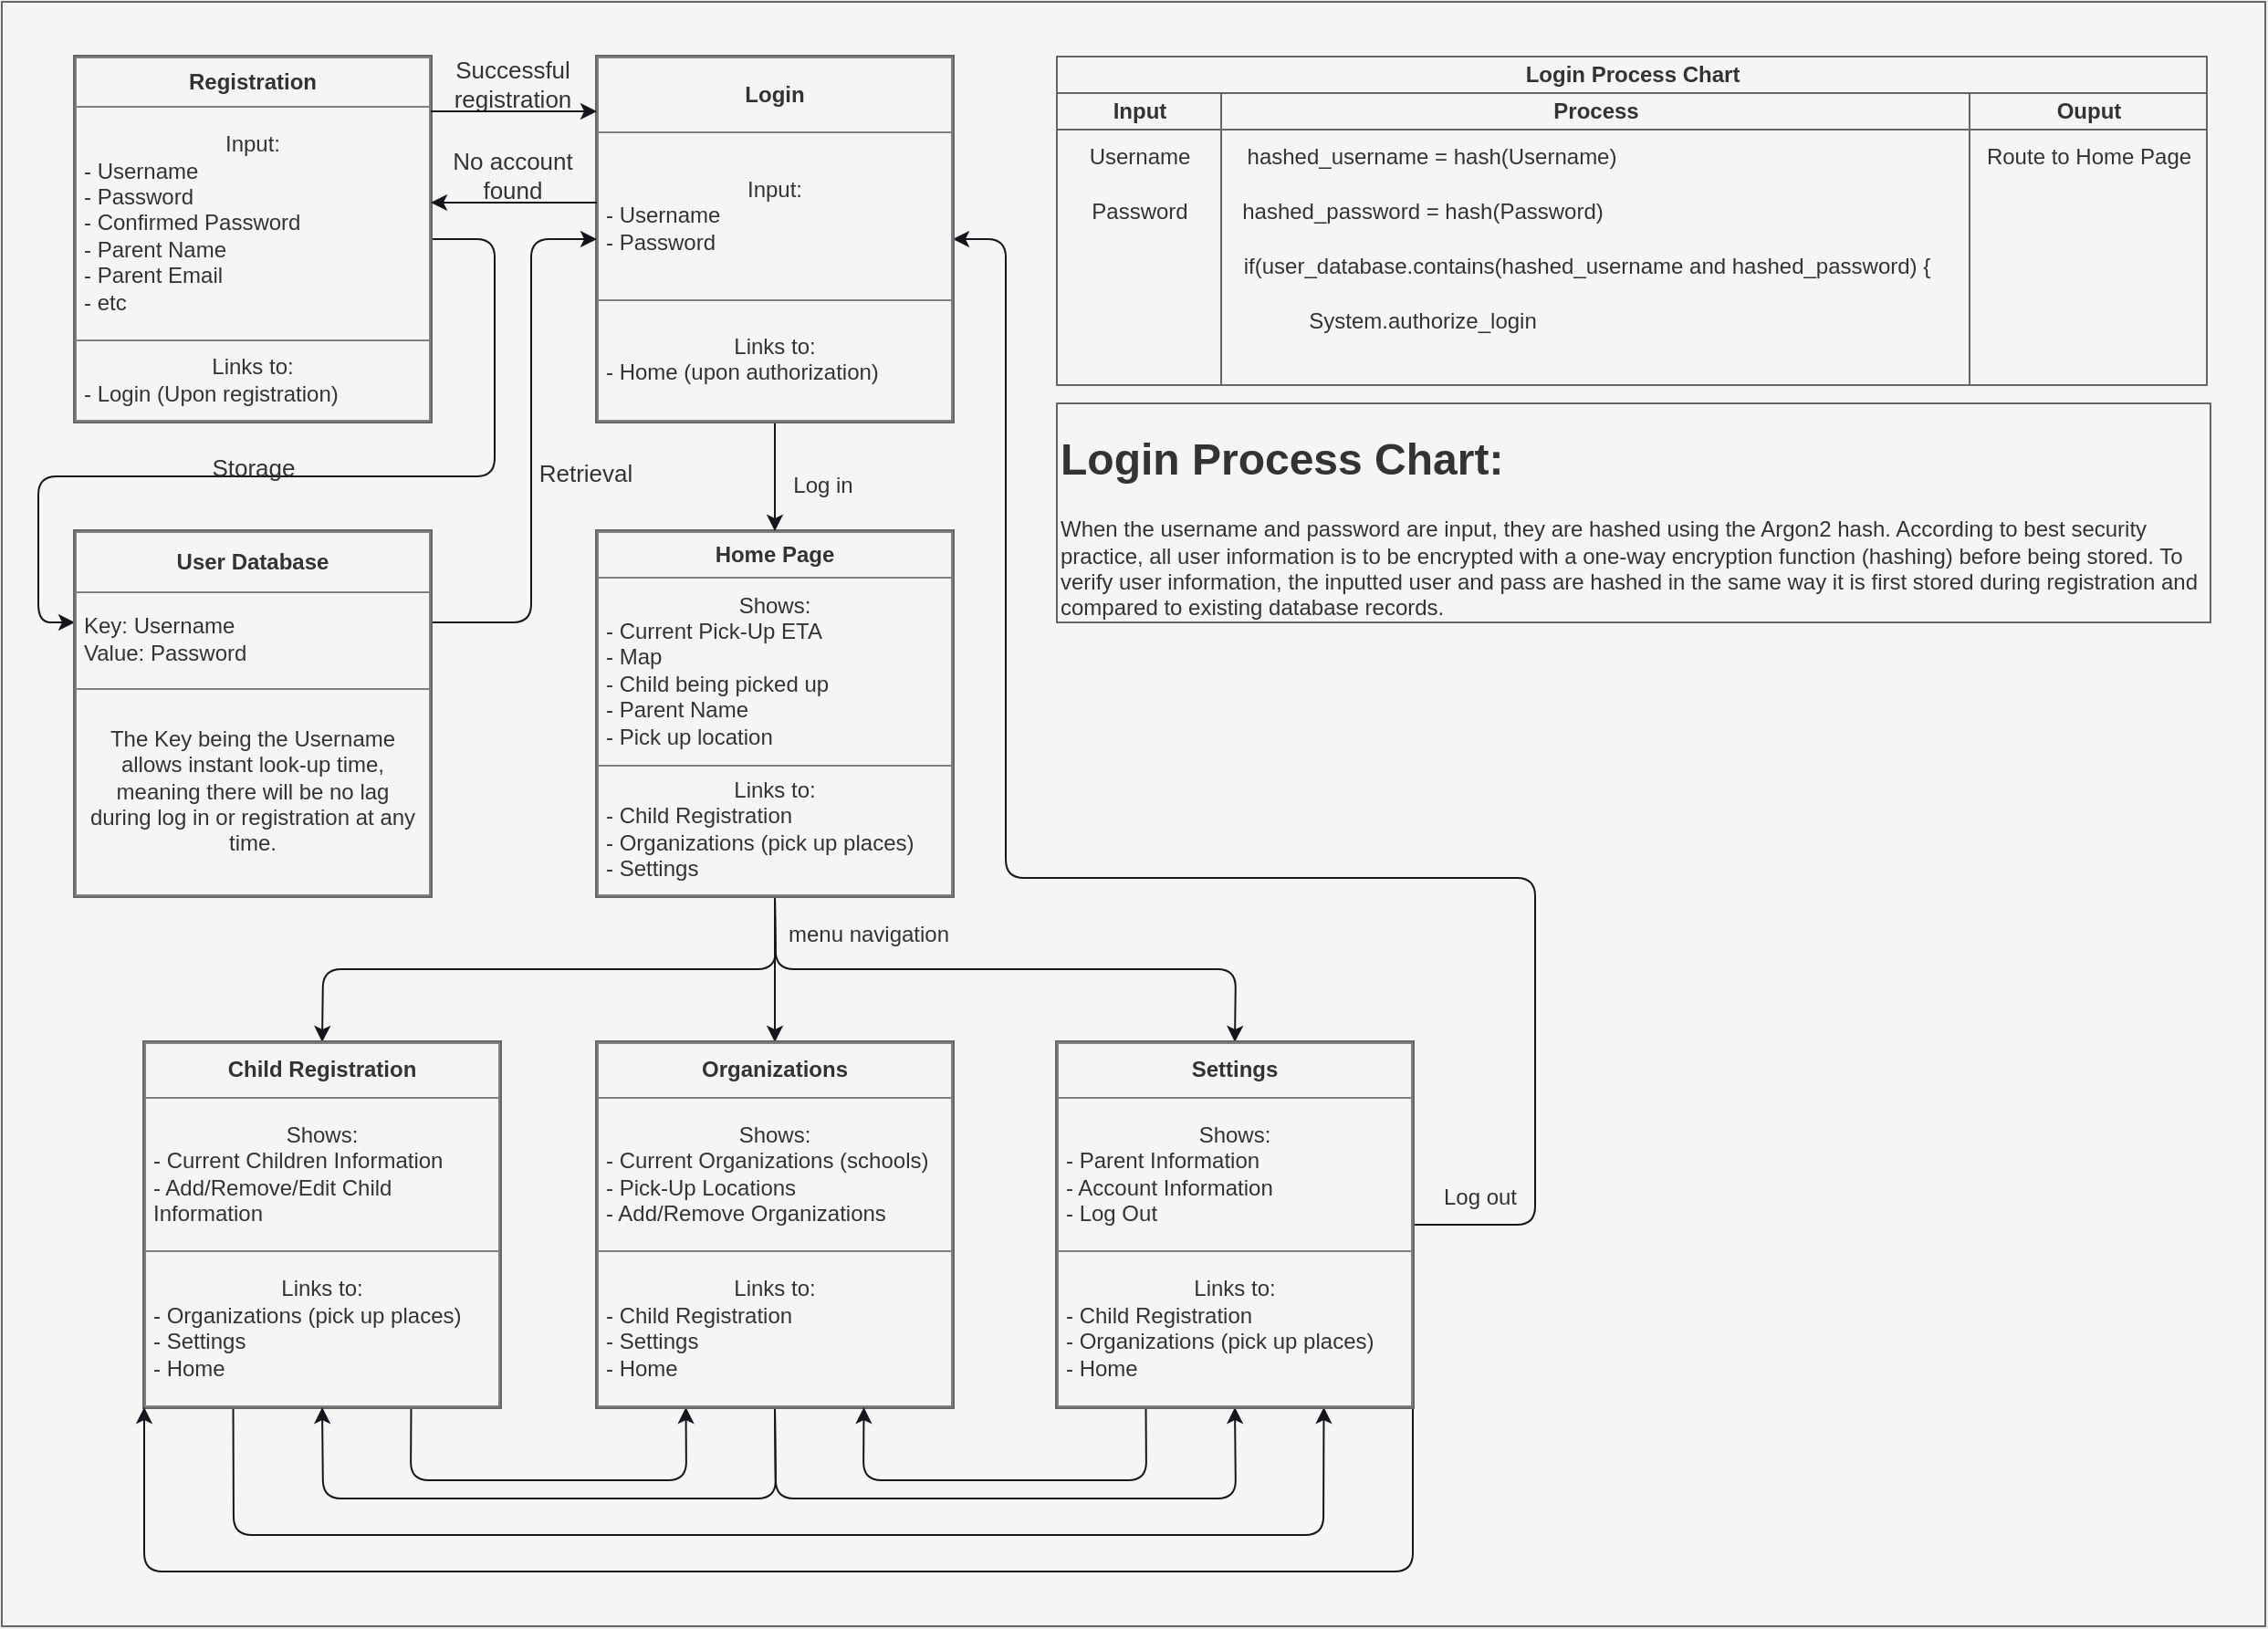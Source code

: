 <mxfile>
    <diagram id="YfftV5SUbpp-WOaz0dll" name="Page-1">
        <mxGraphModel dx="1106" dy="701" grid="1" gridSize="10" guides="1" tooltips="1" connect="1" arrows="1" fold="1" page="1" pageScale="1" pageWidth="850" pageHeight="1100" background="#F0F0F0" math="0" shadow="0">
            <root>
                <mxCell id="0"/>
                <mxCell id="1" parent="0"/>
                <mxCell id="42" value="" style="rounded=0;whiteSpace=wrap;html=1;labelBackgroundColor=none;fontColor=#333333;fillColor=#f5f5f5;strokeColor=#666666;" vertex="1" parent="1">
                    <mxGeometry width="1240" height="890" as="geometry"/>
                </mxCell>
                <mxCell id="7" style="edgeStyle=none;html=1;exitX=0.5;exitY=1;exitDx=0;exitDy=0;entryX=0.5;entryY=0;entryDx=0;entryDy=0;fontColor=#F0F0F0;labelBackgroundColor=none;strokeColor=#18141D;" edge="1" parent="1" source="3" target="4">
                    <mxGeometry relative="1" as="geometry">
                        <Array as="points">
                            <mxPoint x="424" y="530"/>
                            <mxPoint x="176" y="530"/>
                        </Array>
                    </mxGeometry>
                </mxCell>
                <mxCell id="8" style="edgeStyle=none;html=1;exitX=0.5;exitY=1;exitDx=0;exitDy=0;entryX=0.5;entryY=0;entryDx=0;entryDy=0;fontColor=#F0F0F0;labelBackgroundColor=none;strokeColor=#18141D;" edge="1" parent="1" source="3" target="5">
                    <mxGeometry relative="1" as="geometry"/>
                </mxCell>
                <mxCell id="9" style="edgeStyle=none;html=1;exitX=0.5;exitY=1;exitDx=0;exitDy=0;entryX=0.5;entryY=0;entryDx=0;entryDy=0;fontColor=#F0F0F0;labelBackgroundColor=none;strokeColor=#18141D;" edge="1" parent="1" source="3" target="6">
                    <mxGeometry relative="1" as="geometry">
                        <Array as="points">
                            <mxPoint x="424" y="530"/>
                            <mxPoint x="676" y="530"/>
                        </Array>
                    </mxGeometry>
                </mxCell>
                <mxCell id="3" value="&lt;table border=&quot;1&quot; width=&quot;100%&quot; height=&quot;100%&quot; cellpadding=&quot;4&quot; style=&quot;width:100%;height:100%;border-collapse:collapse;&quot;&gt;&lt;tbody&gt;&lt;tr&gt;&lt;th align=&quot;center&quot;&gt;Home Page&lt;/th&gt;&lt;/tr&gt;&lt;tr&gt;&lt;td&gt;&lt;div style=&quot;text-align: center;&quot;&gt;&lt;span style=&quot;&quot;&gt;Shows:&lt;/span&gt;&lt;/div&gt;- Current Pick-Up ETA&lt;br&gt;- Map&lt;br&gt;- Child being picked up&lt;br&gt;- Parent Name&lt;br&gt;- Pick up location&lt;/td&gt;&lt;/tr&gt;&lt;tr&gt;&lt;td&gt;&lt;div style=&quot;text-align: center;&quot;&gt;&lt;span style=&quot;&quot;&gt;Links to:&lt;/span&gt;&lt;/div&gt;- Child Registration&lt;br&gt;- Organizations (pick up places)&lt;br&gt;- Settings&lt;/td&gt;&lt;/tr&gt;&lt;/tbody&gt;&lt;/table&gt;" style="text;html=1;whiteSpace=wrap;strokeColor=#666666;fillColor=#f5f5f5;overflow=fill;strokeWidth=2;fontColor=#333333;labelBackgroundColor=none;" vertex="1" parent="1">
                    <mxGeometry x="326" y="290" width="195" height="200" as="geometry"/>
                </mxCell>
                <mxCell id="37" style="edgeStyle=none;html=1;exitX=0.75;exitY=1;exitDx=0;exitDy=0;entryX=0.25;entryY=1;entryDx=0;entryDy=0;fontColor=#F0F0F0;labelBackgroundColor=none;strokeColor=#18141D;" edge="1" parent="1" source="4" target="5">
                    <mxGeometry relative="1" as="geometry">
                        <Array as="points">
                            <mxPoint x="224" y="810"/>
                            <mxPoint x="375" y="810"/>
                        </Array>
                    </mxGeometry>
                </mxCell>
                <mxCell id="38" style="edgeStyle=none;html=1;exitX=0.25;exitY=1;exitDx=0;exitDy=0;entryX=0.75;entryY=1;entryDx=0;entryDy=0;fontColor=#F0F0F0;labelBackgroundColor=none;strokeColor=#18141D;" edge="1" parent="1" source="4" target="6">
                    <mxGeometry relative="1" as="geometry">
                        <Array as="points">
                            <mxPoint x="127" y="840"/>
                            <mxPoint x="724" y="840"/>
                        </Array>
                    </mxGeometry>
                </mxCell>
                <mxCell id="4" value="&lt;table border=&quot;1&quot; width=&quot;100%&quot; height=&quot;100%&quot; cellpadding=&quot;4&quot; style=&quot;width:100%;height:100%;border-collapse:collapse;&quot;&gt;&lt;tbody&gt;&lt;tr&gt;&lt;th align=&quot;center&quot;&gt;Child Registration&lt;/th&gt;&lt;/tr&gt;&lt;tr&gt;&lt;td&gt;&lt;div style=&quot;text-align: center;&quot;&gt;&lt;span style=&quot;&quot;&gt;Shows:&lt;/span&gt;&lt;/div&gt;- Current Children Information&lt;br&gt;- Add/Remove/Edit Child Information&lt;br&gt;&lt;/td&gt;&lt;/tr&gt;&lt;tr&gt;&lt;td&gt;&lt;div style=&quot;text-align: center;&quot;&gt;&lt;span style=&quot;&quot;&gt;Links to:&lt;/span&gt;&lt;/div&gt;- Organizations (pick up places)&lt;br&gt;- Settings&lt;br&gt;- Home&lt;/td&gt;&lt;/tr&gt;&lt;/tbody&gt;&lt;/table&gt;" style="text;html=1;whiteSpace=wrap;strokeColor=#666666;fillColor=#f5f5f5;overflow=fill;strokeWidth=2;fontColor=#333333;labelBackgroundColor=none;" vertex="1" parent="1">
                    <mxGeometry x="78" y="570" width="195" height="200" as="geometry"/>
                </mxCell>
                <mxCell id="33" style="edgeStyle=none;html=1;exitX=0.5;exitY=1;exitDx=0;exitDy=0;entryX=0.5;entryY=1;entryDx=0;entryDy=0;fontColor=#F0F0F0;labelBackgroundColor=none;strokeColor=#18141D;" edge="1" parent="1" source="5" target="4">
                    <mxGeometry relative="1" as="geometry">
                        <Array as="points">
                            <mxPoint x="424" y="820"/>
                            <mxPoint x="176" y="820"/>
                        </Array>
                    </mxGeometry>
                </mxCell>
                <mxCell id="34" style="edgeStyle=none;html=1;exitX=0.5;exitY=1;exitDx=0;exitDy=0;entryX=0.5;entryY=1;entryDx=0;entryDy=0;fontColor=#F0F0F0;labelBackgroundColor=none;strokeColor=#18141D;" edge="1" parent="1" source="5" target="6">
                    <mxGeometry relative="1" as="geometry">
                        <Array as="points">
                            <mxPoint x="424" y="820"/>
                            <mxPoint x="676" y="820"/>
                        </Array>
                    </mxGeometry>
                </mxCell>
                <mxCell id="5" value="&lt;table border=&quot;1&quot; width=&quot;100%&quot; height=&quot;100%&quot; cellpadding=&quot;4&quot; style=&quot;width:100%;height:100%;border-collapse:collapse;&quot;&gt;&lt;tbody&gt;&lt;tr&gt;&lt;th align=&quot;center&quot;&gt;Organizations&lt;/th&gt;&lt;/tr&gt;&lt;tr&gt;&lt;td&gt;&lt;div style=&quot;text-align: center;&quot;&gt;&lt;span style=&quot;&quot;&gt;Shows:&lt;/span&gt;&lt;/div&gt;- Current Organizations (schools)&lt;br&gt;- Pick-Up Locations&lt;br&gt;- Add/Remove Organizations&lt;br&gt;&lt;/td&gt;&lt;/tr&gt;&lt;tr&gt;&lt;td&gt;&lt;div style=&quot;text-align: center;&quot;&gt;&lt;span style=&quot;&quot;&gt;Links to:&lt;/span&gt;&lt;/div&gt;- Child Registration&lt;br&gt;- Settings&lt;br&gt;- Home&lt;/td&gt;&lt;/tr&gt;&lt;/tbody&gt;&lt;/table&gt;" style="text;html=1;whiteSpace=wrap;strokeColor=#666666;fillColor=#f5f5f5;overflow=fill;strokeWidth=2;fontColor=#333333;labelBackgroundColor=none;" vertex="1" parent="1">
                    <mxGeometry x="326" y="570" width="195" height="200" as="geometry"/>
                </mxCell>
                <mxCell id="31" style="edgeStyle=none;html=1;exitX=1;exitY=0.5;exitDx=0;exitDy=0;entryX=1;entryY=0.5;entryDx=0;entryDy=0;fontColor=#F0F0F0;labelBackgroundColor=none;strokeColor=#18141D;" edge="1" parent="1" source="6" target="10">
                    <mxGeometry relative="1" as="geometry">
                        <Array as="points">
                            <mxPoint x="840" y="670"/>
                            <mxPoint x="840" y="480"/>
                            <mxPoint x="550" y="480"/>
                            <mxPoint x="550" y="130"/>
                        </Array>
                    </mxGeometry>
                </mxCell>
                <mxCell id="36" style="edgeStyle=none;html=1;exitX=0.25;exitY=1;exitDx=0;exitDy=0;entryX=0.75;entryY=1;entryDx=0;entryDy=0;fontColor=#F0F0F0;labelBackgroundColor=none;strokeColor=#18141D;" edge="1" parent="1" source="6" target="5">
                    <mxGeometry relative="1" as="geometry">
                        <Array as="points">
                            <mxPoint x="627" y="810"/>
                            <mxPoint x="472" y="810"/>
                        </Array>
                    </mxGeometry>
                </mxCell>
                <mxCell id="39" style="edgeStyle=none;html=1;exitX=1;exitY=1;exitDx=0;exitDy=0;entryX=0;entryY=1;entryDx=0;entryDy=0;fontColor=#F0F0F0;labelBackgroundColor=none;strokeColor=#18141D;" edge="1" parent="1" source="6" target="4">
                    <mxGeometry relative="1" as="geometry">
                        <Array as="points">
                            <mxPoint x="773" y="860"/>
                            <mxPoint x="78" y="860"/>
                        </Array>
                    </mxGeometry>
                </mxCell>
                <mxCell id="6" value="&lt;table border=&quot;1&quot; width=&quot;100%&quot; height=&quot;100%&quot; cellpadding=&quot;4&quot; style=&quot;width:100%;height:100%;border-collapse:collapse;&quot;&gt;&lt;tbody&gt;&lt;tr&gt;&lt;th align=&quot;center&quot;&gt;Settings&lt;/th&gt;&lt;/tr&gt;&lt;tr&gt;&lt;td&gt;&lt;div style=&quot;text-align: center;&quot;&gt;&lt;span style=&quot;&quot;&gt;Shows:&lt;/span&gt;&lt;/div&gt;- Parent Information&lt;br&gt;- Account Information&lt;br&gt;- Log Out&lt;/td&gt;&lt;/tr&gt;&lt;tr&gt;&lt;td&gt;&lt;div style=&quot;text-align: center;&quot;&gt;&lt;span style=&quot;&quot;&gt;Links to:&lt;/span&gt;&lt;/div&gt;- Child Registration&lt;br&gt;- Organizations (pick up places)&lt;br&gt;- Home&lt;br&gt;&lt;/td&gt;&lt;/tr&gt;&lt;/tbody&gt;&lt;/table&gt;" style="text;html=1;whiteSpace=wrap;strokeColor=#666666;fillColor=#f5f5f5;overflow=fill;strokeWidth=2;fontColor=#333333;labelBackgroundColor=none;" vertex="1" parent="1">
                    <mxGeometry x="578" y="570" width="195" height="200" as="geometry"/>
                </mxCell>
                <mxCell id="11" style="edgeStyle=none;html=1;exitX=0.5;exitY=1;exitDx=0;exitDy=0;entryX=0.5;entryY=0;entryDx=0;entryDy=0;fontColor=#F0F0F0;labelBackgroundColor=none;strokeColor=#18141D;" edge="1" parent="1" source="10" target="3">
                    <mxGeometry relative="1" as="geometry"/>
                </mxCell>
                <mxCell id="10" value="&lt;table border=&quot;1&quot; width=&quot;100%&quot; height=&quot;100%&quot; cellpadding=&quot;4&quot; style=&quot;width:100%;height:100%;border-collapse:collapse;&quot;&gt;&lt;tbody&gt;&lt;tr&gt;&lt;th align=&quot;center&quot;&gt;Login&lt;/th&gt;&lt;/tr&gt;&lt;tr&gt;&lt;td&gt;&lt;div style=&quot;text-align: center;&quot;&gt;&lt;span style=&quot;&quot;&gt;Input:&lt;/span&gt;&lt;/div&gt;&lt;div style=&quot;&quot;&gt;- Username&lt;/div&gt;&lt;div style=&quot;&quot;&gt;- Password&lt;/div&gt;&lt;/td&gt;&lt;/tr&gt;&lt;tr&gt;&lt;td&gt;&lt;div style=&quot;text-align: center;&quot;&gt;&lt;span style=&quot;&quot;&gt;Links to:&lt;/span&gt;&lt;/div&gt;- Home (upon authorization)&lt;/td&gt;&lt;/tr&gt;&lt;/tbody&gt;&lt;/table&gt;" style="text;html=1;whiteSpace=wrap;strokeColor=#666666;fillColor=#f5f5f5;overflow=fill;strokeWidth=2;fontColor=#333333;labelBackgroundColor=none;" vertex="1" parent="1">
                    <mxGeometry x="326" y="30" width="195" height="200" as="geometry"/>
                </mxCell>
                <mxCell id="12" value="Login Process Chart" style="swimlane;childLayout=stackLayout;resizeParent=1;resizeParentMax=0;startSize=20;html=1;fontColor=#333333;labelBackgroundColor=none;fillColor=#f5f5f5;strokeColor=#666666;" vertex="1" parent="1">
                    <mxGeometry x="578" y="30" width="630" height="180" as="geometry"/>
                </mxCell>
                <mxCell id="13" value="Input" style="swimlane;startSize=20;html=1;fontColor=#333333;labelBackgroundColor=none;fillColor=#f5f5f5;strokeColor=#666666;" vertex="1" parent="12">
                    <mxGeometry y="20" width="90" height="160" as="geometry">
                        <mxRectangle y="20" width="40" height="460" as="alternateBounds"/>
                    </mxGeometry>
                </mxCell>
                <mxCell id="14" value="Username" style="text;html=1;align=center;verticalAlign=middle;resizable=0;points=[];autosize=1;strokeColor=none;fillColor=none;fontColor=#333333;labelBackgroundColor=none;" vertex="1" parent="13">
                    <mxGeometry x="5.0" y="20" width="80" height="30" as="geometry"/>
                </mxCell>
                <mxCell id="15" value="Password" style="text;html=1;align=center;verticalAlign=middle;resizable=0;points=[];autosize=1;strokeColor=none;fillColor=none;fontColor=#333333;labelBackgroundColor=none;" vertex="1" parent="13">
                    <mxGeometry x="5.0" y="50" width="80" height="30" as="geometry"/>
                </mxCell>
                <mxCell id="16" value="Process" style="swimlane;startSize=20;html=1;fontColor=#333333;labelBackgroundColor=none;fillColor=#f5f5f5;swimlaneLine=1;strokeColor=#666666;" vertex="1" parent="12">
                    <mxGeometry x="90" y="20" width="410" height="160" as="geometry"/>
                </mxCell>
                <mxCell id="24" value="hashed_username = hash(Username)" style="text;html=1;align=center;verticalAlign=middle;resizable=0;points=[];autosize=1;strokeColor=none;fillColor=none;fontColor=#333333;labelBackgroundColor=none;" vertex="1" parent="16">
                    <mxGeometry y="20" width="230" height="30" as="geometry"/>
                </mxCell>
                <mxCell id="25" value="hashed_password = hash(Password)" style="text;html=1;align=center;verticalAlign=middle;resizable=0;points=[];autosize=1;strokeColor=none;fillColor=none;fontColor=#333333;labelBackgroundColor=none;" vertex="1" parent="16">
                    <mxGeometry y="50" width="220" height="30" as="geometry"/>
                </mxCell>
                <mxCell id="26" value="if(user_database.contains(hashed_username and hashed_password) {" style="text;html=1;align=center;verticalAlign=middle;resizable=0;points=[];autosize=1;strokeColor=none;fillColor=none;fontColor=#333333;labelBackgroundColor=none;" vertex="1" parent="16">
                    <mxGeometry y="80" width="400" height="30" as="geometry"/>
                </mxCell>
                <mxCell id="28" value="System.authorize_login" style="text;html=1;align=center;verticalAlign=middle;resizable=0;points=[];autosize=1;strokeColor=none;fillColor=none;fontColor=#333333;labelBackgroundColor=none;" vertex="1" parent="16">
                    <mxGeometry x="35" y="110" width="150" height="30" as="geometry"/>
                </mxCell>
                <mxCell id="22" value="Ouput" style="swimlane;startSize=20;html=1;fontColor=#333333;labelBackgroundColor=none;fillColor=#f5f5f5;strokeColor=#666666;" vertex="1" parent="12">
                    <mxGeometry x="500" y="20" width="130" height="160" as="geometry"/>
                </mxCell>
                <mxCell id="23" value="Route to Home Page" style="text;html=1;align=center;verticalAlign=middle;resizable=0;points=[];autosize=1;strokeColor=none;fillColor=none;fontColor=#333333;labelBackgroundColor=none;" vertex="1" parent="22">
                    <mxGeometry x="-5" y="20" width="140" height="30" as="geometry"/>
                </mxCell>
                <mxCell id="32" value="Log out" style="text;html=1;strokeColor=none;fillColor=none;align=center;verticalAlign=middle;whiteSpace=wrap;rounded=0;fontColor=#333333;labelBackgroundColor=none;" vertex="1" parent="1">
                    <mxGeometry x="780" y="640" width="60" height="30" as="geometry"/>
                </mxCell>
                <mxCell id="43" value="Log in" style="text;html=1;strokeColor=none;fillColor=none;align=center;verticalAlign=middle;whiteSpace=wrap;rounded=0;fontColor=#333333;labelBackgroundColor=none;" vertex="1" parent="1">
                    <mxGeometry x="420" y="250" width="60" height="30" as="geometry"/>
                </mxCell>
                <mxCell id="44" value="menu navigation" style="text;html=1;strokeColor=none;fillColor=none;align=center;verticalAlign=middle;whiteSpace=wrap;rounded=0;fontColor=#333333;labelBackgroundColor=none;" vertex="1" parent="1">
                    <mxGeometry x="420" y="496" width="110" height="29" as="geometry"/>
                </mxCell>
                <mxCell id="45" value="&lt;h1&gt;Login Process Chart:&lt;/h1&gt;&lt;div&gt;When the username and password are input, they are hashed using the Argon2 hash. According to best security practice, all user information is to be encrypted with a one-way encryption function (hashing) before being stored. To verify user information, the inputted user and pass are hashed in the same way it is first stored during registration and compared to existing database records.&lt;/div&gt;" style="whiteSpace=wrap;html=1;rotation=0;labelBackgroundColor=none;fontColor=#333333;fillColor=#f5f5f5;strokeColor=#666666;align=left;" vertex="1" parent="1">
                    <mxGeometry x="578" y="220" width="632" height="120" as="geometry"/>
                </mxCell>
                <mxCell id="59" style="edgeStyle=none;html=1;exitX=1;exitY=0.5;exitDx=0;exitDy=0;entryX=0;entryY=0.25;entryDx=0;entryDy=0;labelBackgroundColor=none;strokeColor=#18141D;fontSize=13;fontColor=#F0F0F0;" edge="1" parent="1" source="46" target="52">
                    <mxGeometry relative="1" as="geometry">
                        <Array as="points">
                            <mxPoint x="270" y="130"/>
                            <mxPoint x="270" y="260"/>
                            <mxPoint x="20" y="260"/>
                            <mxPoint x="20" y="340"/>
                        </Array>
                    </mxGeometry>
                </mxCell>
                <mxCell id="46" value="&lt;table border=&quot;1&quot; width=&quot;100%&quot; height=&quot;100%&quot; cellpadding=&quot;4&quot; style=&quot;width:100%;height:100%;border-collapse:collapse;&quot;&gt;&lt;tbody&gt;&lt;tr&gt;&lt;th align=&quot;center&quot;&gt;Registration&lt;/th&gt;&lt;/tr&gt;&lt;tr&gt;&lt;td&gt;&lt;div style=&quot;text-align: center;&quot;&gt;&lt;span style=&quot;&quot;&gt;Input:&lt;/span&gt;&lt;/div&gt;&lt;div style=&quot;&quot;&gt;- Username&lt;/div&gt;&lt;div style=&quot;&quot;&gt;- Password&lt;/div&gt;&lt;div style=&quot;&quot;&gt;- Confirmed Password&lt;/div&gt;&lt;div style=&quot;&quot;&gt;- Parent Name&lt;/div&gt;&lt;div style=&quot;&quot;&gt;- Parent Email&lt;/div&gt;&lt;div style=&quot;&quot;&gt;- etc&lt;/div&gt;&lt;/td&gt;&lt;/tr&gt;&lt;tr&gt;&lt;td&gt;&lt;div style=&quot;text-align: center;&quot;&gt;&lt;span style=&quot;&quot;&gt;Links to:&lt;/span&gt;&lt;/div&gt;- Login (Upon registration)&lt;/td&gt;&lt;/tr&gt;&lt;/tbody&gt;&lt;/table&gt;" style="text;html=1;whiteSpace=wrap;strokeColor=#666666;fillColor=#f5f5f5;overflow=fill;strokeWidth=2;fontColor=#333333;labelBackgroundColor=none;" vertex="1" parent="1">
                    <mxGeometry x="40" y="30" width="195" height="200" as="geometry"/>
                </mxCell>
                <mxCell id="49" value="No account found" style="text;html=1;align=center;verticalAlign=middle;whiteSpace=wrap;rounded=0;labelBackgroundColor=none;fontSize=13;fillColor=none;fontColor=#333333;strokeColor=none;" vertex="1" parent="1">
                    <mxGeometry x="230" y="80" width="100" height="30" as="geometry"/>
                </mxCell>
                <mxCell id="50" value="Successful registration" style="text;html=1;align=center;verticalAlign=middle;whiteSpace=wrap;rounded=0;labelBackgroundColor=none;fontSize=13;fillColor=none;fontColor=#333333;strokeColor=none;" vertex="1" parent="1">
                    <mxGeometry x="230" y="30" width="100" height="30" as="geometry"/>
                </mxCell>
                <mxCell id="58" style="edgeStyle=none;html=1;exitX=1;exitY=0.25;exitDx=0;exitDy=0;entryX=0;entryY=0.5;entryDx=0;entryDy=0;labelBackgroundColor=none;strokeColor=#18141D;fontSize=13;fontColor=#F0F0F0;" edge="1" parent="1" source="52" target="10">
                    <mxGeometry relative="1" as="geometry">
                        <Array as="points">
                            <mxPoint x="290" y="340"/>
                            <mxPoint x="290" y="130"/>
                        </Array>
                    </mxGeometry>
                </mxCell>
                <mxCell id="52" value="&lt;table border=&quot;1&quot; width=&quot;100%&quot; height=&quot;100%&quot; cellpadding=&quot;4&quot; style=&quot;width:100%;height:100%;border-collapse:collapse;&quot;&gt;&lt;tbody&gt;&lt;tr&gt;&lt;th align=&quot;center&quot;&gt;User Database&lt;/th&gt;&lt;/tr&gt;&lt;tr&gt;&lt;td&gt;&lt;div style=&quot;&quot;&gt;&lt;span style=&quot;background-color: initial;&quot;&gt;Key: Username&lt;/span&gt;&lt;/div&gt;&lt;div style=&quot;&quot;&gt;&lt;span style=&quot;background-color: initial;&quot;&gt;Value: Password&lt;/span&gt;&lt;br&gt;&lt;/div&gt;&lt;/td&gt;&lt;/tr&gt;&lt;tr&gt;&lt;td&gt;&lt;div style=&quot;text-align: center;&quot;&gt;The Key being the Username allows instant look-up time, meaning there will be no lag during log in or registration at any time.&lt;/div&gt;&lt;/td&gt;&lt;/tr&gt;&lt;/tbody&gt;&lt;/table&gt;" style="text;html=1;whiteSpace=wrap;strokeColor=#666666;fillColor=#f5f5f5;overflow=fill;strokeWidth=2;fontColor=#333333;labelBackgroundColor=none;" vertex="1" parent="1">
                    <mxGeometry x="40" y="290" width="195" height="200" as="geometry"/>
                </mxCell>
                <mxCell id="56" style="edgeStyle=none;html=1;exitX=0;exitY=0.75;exitDx=0;exitDy=0;entryX=1;entryY=0.75;entryDx=0;entryDy=0;labelBackgroundColor=none;strokeColor=#18141D;fontSize=13;fontColor=#F0F0F0;" edge="1" parent="1">
                    <mxGeometry relative="1" as="geometry">
                        <mxPoint x="326" y="110" as="sourcePoint"/>
                        <mxPoint x="235" y="110" as="targetPoint"/>
                    </mxGeometry>
                </mxCell>
                <mxCell id="57" style="edgeStyle=none;html=1;exitX=0;exitY=0.75;exitDx=0;exitDy=0;entryX=1;entryY=0.75;entryDx=0;entryDy=0;labelBackgroundColor=none;strokeColor=#18141D;fontSize=13;fontColor=#F0F0F0;" edge="1" parent="1">
                    <mxGeometry relative="1" as="geometry">
                        <mxPoint x="235" y="60" as="sourcePoint"/>
                        <mxPoint x="326" y="60" as="targetPoint"/>
                    </mxGeometry>
                </mxCell>
                <mxCell id="61" value="Storage" style="text;html=1;align=center;verticalAlign=middle;whiteSpace=wrap;rounded=0;labelBackgroundColor=none;fontSize=13;fillColor=none;fontColor=#333333;strokeColor=none;" vertex="1" parent="1">
                    <mxGeometry x="87.5" y="240" width="100" height="30" as="geometry"/>
                </mxCell>
                <mxCell id="62" value="Retrieval" style="text;html=1;align=center;verticalAlign=middle;whiteSpace=wrap;rounded=0;labelBackgroundColor=none;fontSize=13;fillColor=none;fontColor=#333333;strokeColor=none;" vertex="1" parent="1">
                    <mxGeometry x="270" y="243" width="100" height="30" as="geometry"/>
                </mxCell>
            </root>
        </mxGraphModel>
    </diagram>
</mxfile>